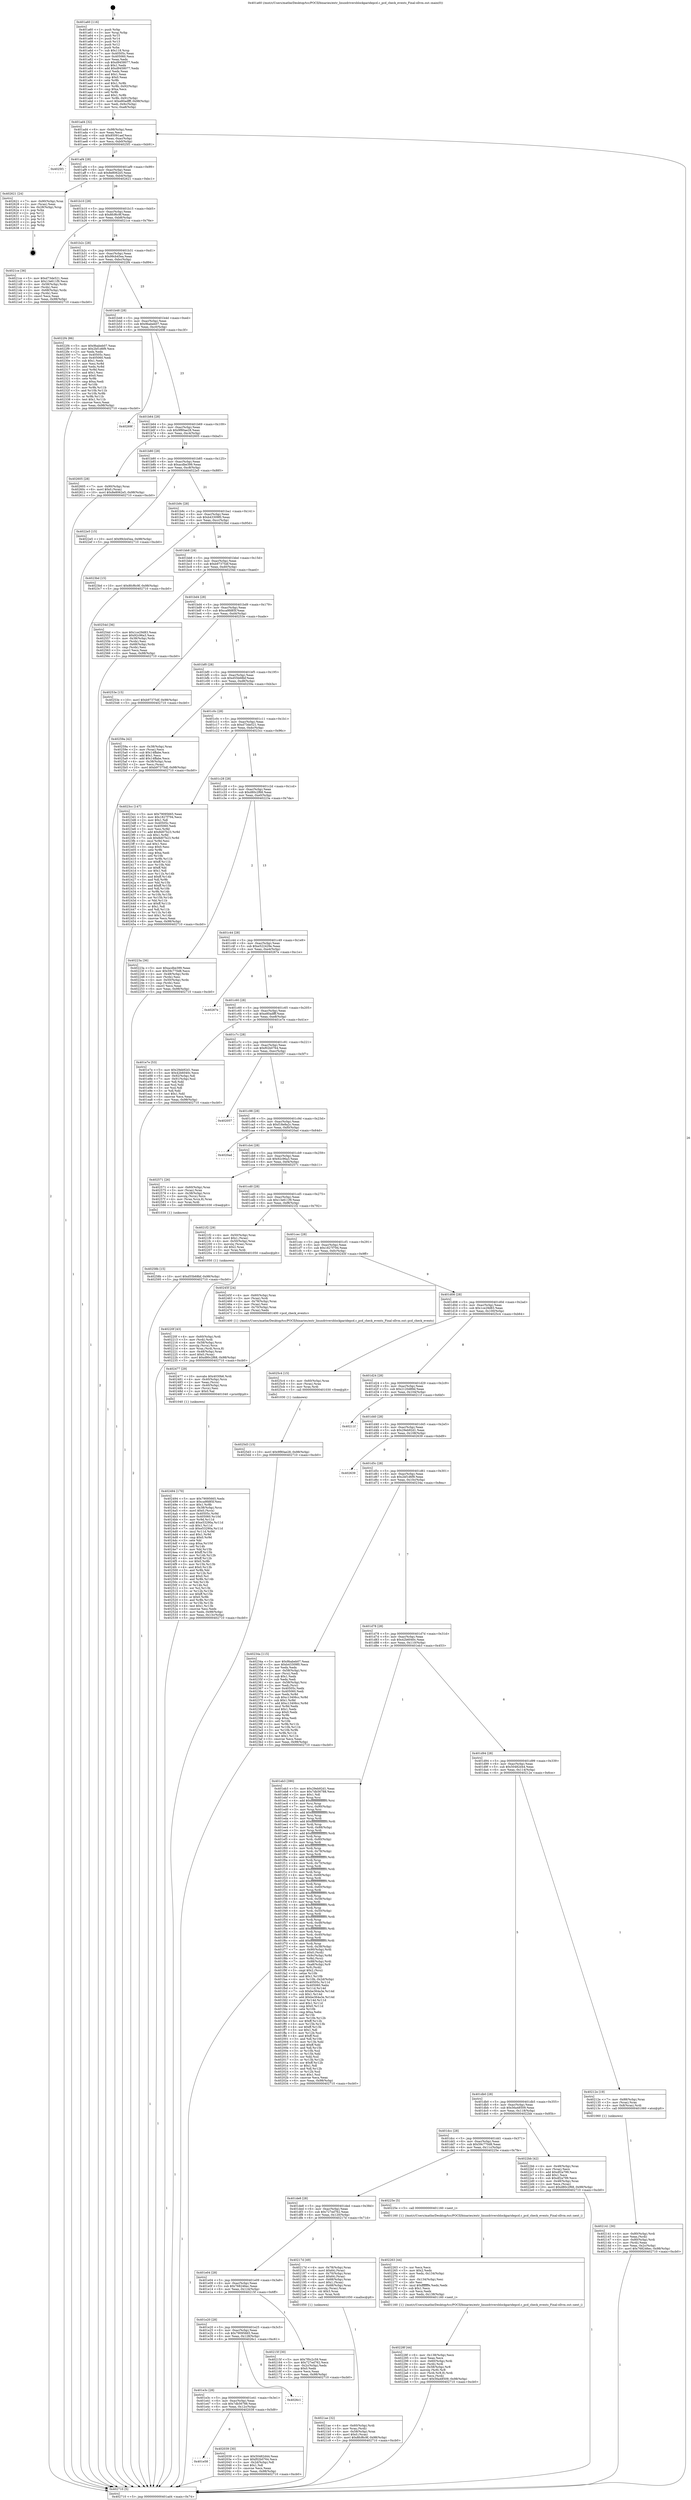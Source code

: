 digraph "0x401a60" {
  label = "0x401a60 (/mnt/c/Users/mathe/Desktop/tcc/POCII/binaries/extr_linuxdriversblockparidepcd.c_pcd_check_events_Final-ollvm.out::main(0))"
  labelloc = "t"
  node[shape=record]

  Entry [label="",width=0.3,height=0.3,shape=circle,fillcolor=black,style=filled]
  "0x401ad4" [label="{
     0x401ad4 [32]\l
     | [instrs]\l
     &nbsp;&nbsp;0x401ad4 \<+6\>: mov -0x98(%rbp),%eax\l
     &nbsp;&nbsp;0x401ada \<+2\>: mov %eax,%ecx\l
     &nbsp;&nbsp;0x401adc \<+6\>: sub $0x85091aef,%ecx\l
     &nbsp;&nbsp;0x401ae2 \<+6\>: mov %eax,-0xac(%rbp)\l
     &nbsp;&nbsp;0x401ae8 \<+6\>: mov %ecx,-0xb0(%rbp)\l
     &nbsp;&nbsp;0x401aee \<+6\>: je 00000000004025f1 \<main+0xb91\>\l
  }"]
  "0x4025f1" [label="{
     0x4025f1\l
  }", style=dashed]
  "0x401af4" [label="{
     0x401af4 [28]\l
     | [instrs]\l
     &nbsp;&nbsp;0x401af4 \<+5\>: jmp 0000000000401af9 \<main+0x99\>\l
     &nbsp;&nbsp;0x401af9 \<+6\>: mov -0xac(%rbp),%eax\l
     &nbsp;&nbsp;0x401aff \<+5\>: sub $0x8e8062e5,%eax\l
     &nbsp;&nbsp;0x401b04 \<+6\>: mov %eax,-0xb4(%rbp)\l
     &nbsp;&nbsp;0x401b0a \<+6\>: je 0000000000402621 \<main+0xbc1\>\l
  }"]
  Exit [label="",width=0.3,height=0.3,shape=circle,fillcolor=black,style=filled,peripheries=2]
  "0x402621" [label="{
     0x402621 [24]\l
     | [instrs]\l
     &nbsp;&nbsp;0x402621 \<+7\>: mov -0x90(%rbp),%rax\l
     &nbsp;&nbsp;0x402628 \<+2\>: mov (%rax),%eax\l
     &nbsp;&nbsp;0x40262a \<+4\>: lea -0x28(%rbp),%rsp\l
     &nbsp;&nbsp;0x40262e \<+1\>: pop %rbx\l
     &nbsp;&nbsp;0x40262f \<+2\>: pop %r12\l
     &nbsp;&nbsp;0x402631 \<+2\>: pop %r13\l
     &nbsp;&nbsp;0x402633 \<+2\>: pop %r14\l
     &nbsp;&nbsp;0x402635 \<+2\>: pop %r15\l
     &nbsp;&nbsp;0x402637 \<+1\>: pop %rbp\l
     &nbsp;&nbsp;0x402638 \<+1\>: ret\l
  }"]
  "0x401b10" [label="{
     0x401b10 [28]\l
     | [instrs]\l
     &nbsp;&nbsp;0x401b10 \<+5\>: jmp 0000000000401b15 \<main+0xb5\>\l
     &nbsp;&nbsp;0x401b15 \<+6\>: mov -0xac(%rbp),%eax\l
     &nbsp;&nbsp;0x401b1b \<+5\>: sub $0x8fcf6c9f,%eax\l
     &nbsp;&nbsp;0x401b20 \<+6\>: mov %eax,-0xb8(%rbp)\l
     &nbsp;&nbsp;0x401b26 \<+6\>: je 00000000004021ce \<main+0x76e\>\l
  }"]
  "0x4025d3" [label="{
     0x4025d3 [15]\l
     | [instrs]\l
     &nbsp;&nbsp;0x4025d3 \<+10\>: movl $0x9f80ae28,-0x98(%rbp)\l
     &nbsp;&nbsp;0x4025dd \<+5\>: jmp 0000000000402710 \<main+0xcb0\>\l
  }"]
  "0x4021ce" [label="{
     0x4021ce [36]\l
     | [instrs]\l
     &nbsp;&nbsp;0x4021ce \<+5\>: mov $0xd73de521,%eax\l
     &nbsp;&nbsp;0x4021d3 \<+5\>: mov $0x13e611f9,%ecx\l
     &nbsp;&nbsp;0x4021d8 \<+4\>: mov -0x58(%rbp),%rdx\l
     &nbsp;&nbsp;0x4021dc \<+2\>: mov (%rdx),%esi\l
     &nbsp;&nbsp;0x4021de \<+4\>: mov -0x68(%rbp),%rdx\l
     &nbsp;&nbsp;0x4021e2 \<+2\>: cmp (%rdx),%esi\l
     &nbsp;&nbsp;0x4021e4 \<+3\>: cmovl %ecx,%eax\l
     &nbsp;&nbsp;0x4021e7 \<+6\>: mov %eax,-0x98(%rbp)\l
     &nbsp;&nbsp;0x4021ed \<+5\>: jmp 0000000000402710 \<main+0xcb0\>\l
  }"]
  "0x401b2c" [label="{
     0x401b2c [28]\l
     | [instrs]\l
     &nbsp;&nbsp;0x401b2c \<+5\>: jmp 0000000000401b31 \<main+0xd1\>\l
     &nbsp;&nbsp;0x401b31 \<+6\>: mov -0xac(%rbp),%eax\l
     &nbsp;&nbsp;0x401b37 \<+5\>: sub $0x99cb45ea,%eax\l
     &nbsp;&nbsp;0x401b3c \<+6\>: mov %eax,-0xbc(%rbp)\l
     &nbsp;&nbsp;0x401b42 \<+6\>: je 00000000004022f4 \<main+0x894\>\l
  }"]
  "0x40258b" [label="{
     0x40258b [15]\l
     | [instrs]\l
     &nbsp;&nbsp;0x40258b \<+10\>: movl $0xd55b68bf,-0x98(%rbp)\l
     &nbsp;&nbsp;0x402595 \<+5\>: jmp 0000000000402710 \<main+0xcb0\>\l
  }"]
  "0x4022f4" [label="{
     0x4022f4 [86]\l
     | [instrs]\l
     &nbsp;&nbsp;0x4022f4 \<+5\>: mov $0x9babeb07,%eax\l
     &nbsp;&nbsp;0x4022f9 \<+5\>: mov $0x2bf1d6f9,%ecx\l
     &nbsp;&nbsp;0x4022fe \<+2\>: xor %edx,%edx\l
     &nbsp;&nbsp;0x402300 \<+7\>: mov 0x40505c,%esi\l
     &nbsp;&nbsp;0x402307 \<+7\>: mov 0x405060,%edi\l
     &nbsp;&nbsp;0x40230e \<+3\>: sub $0x1,%edx\l
     &nbsp;&nbsp;0x402311 \<+3\>: mov %esi,%r8d\l
     &nbsp;&nbsp;0x402314 \<+3\>: add %edx,%r8d\l
     &nbsp;&nbsp;0x402317 \<+4\>: imul %r8d,%esi\l
     &nbsp;&nbsp;0x40231b \<+3\>: and $0x1,%esi\l
     &nbsp;&nbsp;0x40231e \<+3\>: cmp $0x0,%esi\l
     &nbsp;&nbsp;0x402321 \<+4\>: sete %r9b\l
     &nbsp;&nbsp;0x402325 \<+3\>: cmp $0xa,%edi\l
     &nbsp;&nbsp;0x402328 \<+4\>: setl %r10b\l
     &nbsp;&nbsp;0x40232c \<+3\>: mov %r9b,%r11b\l
     &nbsp;&nbsp;0x40232f \<+3\>: and %r10b,%r11b\l
     &nbsp;&nbsp;0x402332 \<+3\>: xor %r10b,%r9b\l
     &nbsp;&nbsp;0x402335 \<+3\>: or %r9b,%r11b\l
     &nbsp;&nbsp;0x402338 \<+4\>: test $0x1,%r11b\l
     &nbsp;&nbsp;0x40233c \<+3\>: cmovne %ecx,%eax\l
     &nbsp;&nbsp;0x40233f \<+6\>: mov %eax,-0x98(%rbp)\l
     &nbsp;&nbsp;0x402345 \<+5\>: jmp 0000000000402710 \<main+0xcb0\>\l
  }"]
  "0x401b48" [label="{
     0x401b48 [28]\l
     | [instrs]\l
     &nbsp;&nbsp;0x401b48 \<+5\>: jmp 0000000000401b4d \<main+0xed\>\l
     &nbsp;&nbsp;0x401b4d \<+6\>: mov -0xac(%rbp),%eax\l
     &nbsp;&nbsp;0x401b53 \<+5\>: sub $0x9babeb07,%eax\l
     &nbsp;&nbsp;0x401b58 \<+6\>: mov %eax,-0xc0(%rbp)\l
     &nbsp;&nbsp;0x401b5e \<+6\>: je 000000000040269f \<main+0xc3f\>\l
  }"]
  "0x402494" [label="{
     0x402494 [170]\l
     | [instrs]\l
     &nbsp;&nbsp;0x402494 \<+5\>: mov $0x79095665,%edx\l
     &nbsp;&nbsp;0x402499 \<+5\>: mov $0xca9fd85f,%esi\l
     &nbsp;&nbsp;0x40249e \<+3\>: mov $0x1,%r8b\l
     &nbsp;&nbsp;0x4024a1 \<+4\>: mov -0x38(%rbp),%rcx\l
     &nbsp;&nbsp;0x4024a5 \<+6\>: movl $0x0,(%rcx)\l
     &nbsp;&nbsp;0x4024ab \<+8\>: mov 0x40505c,%r9d\l
     &nbsp;&nbsp;0x4024b3 \<+8\>: mov 0x405060,%r10d\l
     &nbsp;&nbsp;0x4024bb \<+3\>: mov %r9d,%r11d\l
     &nbsp;&nbsp;0x4024be \<+7\>: add $0xe53290a,%r11d\l
     &nbsp;&nbsp;0x4024c5 \<+4\>: sub $0x1,%r11d\l
     &nbsp;&nbsp;0x4024c9 \<+7\>: sub $0xe53290a,%r11d\l
     &nbsp;&nbsp;0x4024d0 \<+4\>: imul %r11d,%r9d\l
     &nbsp;&nbsp;0x4024d4 \<+4\>: and $0x1,%r9d\l
     &nbsp;&nbsp;0x4024d8 \<+4\>: cmp $0x0,%r9d\l
     &nbsp;&nbsp;0x4024dc \<+3\>: sete %bl\l
     &nbsp;&nbsp;0x4024df \<+4\>: cmp $0xa,%r10d\l
     &nbsp;&nbsp;0x4024e3 \<+4\>: setl %r14b\l
     &nbsp;&nbsp;0x4024e7 \<+3\>: mov %bl,%r15b\l
     &nbsp;&nbsp;0x4024ea \<+4\>: xor $0xff,%r15b\l
     &nbsp;&nbsp;0x4024ee \<+3\>: mov %r14b,%r12b\l
     &nbsp;&nbsp;0x4024f1 \<+4\>: xor $0xff,%r12b\l
     &nbsp;&nbsp;0x4024f5 \<+4\>: xor $0x0,%r8b\l
     &nbsp;&nbsp;0x4024f9 \<+3\>: mov %r15b,%r13b\l
     &nbsp;&nbsp;0x4024fc \<+4\>: and $0x0,%r13b\l
     &nbsp;&nbsp;0x402500 \<+3\>: and %r8b,%bl\l
     &nbsp;&nbsp;0x402503 \<+3\>: mov %r12b,%cl\l
     &nbsp;&nbsp;0x402506 \<+3\>: and $0x0,%cl\l
     &nbsp;&nbsp;0x402509 \<+3\>: and %r8b,%r14b\l
     &nbsp;&nbsp;0x40250c \<+3\>: or %bl,%r13b\l
     &nbsp;&nbsp;0x40250f \<+3\>: or %r14b,%cl\l
     &nbsp;&nbsp;0x402512 \<+3\>: xor %cl,%r13b\l
     &nbsp;&nbsp;0x402515 \<+3\>: or %r12b,%r15b\l
     &nbsp;&nbsp;0x402518 \<+4\>: xor $0xff,%r15b\l
     &nbsp;&nbsp;0x40251c \<+4\>: or $0x0,%r8b\l
     &nbsp;&nbsp;0x402520 \<+3\>: and %r8b,%r15b\l
     &nbsp;&nbsp;0x402523 \<+3\>: or %r15b,%r13b\l
     &nbsp;&nbsp;0x402526 \<+4\>: test $0x1,%r13b\l
     &nbsp;&nbsp;0x40252a \<+3\>: cmovne %esi,%edx\l
     &nbsp;&nbsp;0x40252d \<+6\>: mov %edx,-0x98(%rbp)\l
     &nbsp;&nbsp;0x402533 \<+6\>: mov %eax,-0x13c(%rbp)\l
     &nbsp;&nbsp;0x402539 \<+5\>: jmp 0000000000402710 \<main+0xcb0\>\l
  }"]
  "0x40269f" [label="{
     0x40269f\l
  }", style=dashed]
  "0x401b64" [label="{
     0x401b64 [28]\l
     | [instrs]\l
     &nbsp;&nbsp;0x401b64 \<+5\>: jmp 0000000000401b69 \<main+0x109\>\l
     &nbsp;&nbsp;0x401b69 \<+6\>: mov -0xac(%rbp),%eax\l
     &nbsp;&nbsp;0x401b6f \<+5\>: sub $0x9f80ae28,%eax\l
     &nbsp;&nbsp;0x401b74 \<+6\>: mov %eax,-0xc4(%rbp)\l
     &nbsp;&nbsp;0x401b7a \<+6\>: je 0000000000402605 \<main+0xba5\>\l
  }"]
  "0x402477" [label="{
     0x402477 [29]\l
     | [instrs]\l
     &nbsp;&nbsp;0x402477 \<+10\>: movabs $0x4030b6,%rdi\l
     &nbsp;&nbsp;0x402481 \<+4\>: mov -0x40(%rbp),%rcx\l
     &nbsp;&nbsp;0x402485 \<+2\>: mov %eax,(%rcx)\l
     &nbsp;&nbsp;0x402487 \<+4\>: mov -0x40(%rbp),%rcx\l
     &nbsp;&nbsp;0x40248b \<+2\>: mov (%rcx),%esi\l
     &nbsp;&nbsp;0x40248d \<+2\>: mov $0x0,%al\l
     &nbsp;&nbsp;0x40248f \<+5\>: call 0000000000401040 \<printf@plt\>\l
     | [calls]\l
     &nbsp;&nbsp;0x401040 \{1\} (unknown)\l
  }"]
  "0x402605" [label="{
     0x402605 [28]\l
     | [instrs]\l
     &nbsp;&nbsp;0x402605 \<+7\>: mov -0x90(%rbp),%rax\l
     &nbsp;&nbsp;0x40260c \<+6\>: movl $0x0,(%rax)\l
     &nbsp;&nbsp;0x402612 \<+10\>: movl $0x8e8062e5,-0x98(%rbp)\l
     &nbsp;&nbsp;0x40261c \<+5\>: jmp 0000000000402710 \<main+0xcb0\>\l
  }"]
  "0x401b80" [label="{
     0x401b80 [28]\l
     | [instrs]\l
     &nbsp;&nbsp;0x401b80 \<+5\>: jmp 0000000000401b85 \<main+0x125\>\l
     &nbsp;&nbsp;0x401b85 \<+6\>: mov -0xac(%rbp),%eax\l
     &nbsp;&nbsp;0x401b8b \<+5\>: sub $0xacdbe399,%eax\l
     &nbsp;&nbsp;0x401b90 \<+6\>: mov %eax,-0xc8(%rbp)\l
     &nbsp;&nbsp;0x401b96 \<+6\>: je 00000000004022e5 \<main+0x885\>\l
  }"]
  "0x40228f" [label="{
     0x40228f [44]\l
     | [instrs]\l
     &nbsp;&nbsp;0x40228f \<+6\>: mov -0x138(%rbp),%ecx\l
     &nbsp;&nbsp;0x402295 \<+3\>: imul %eax,%ecx\l
     &nbsp;&nbsp;0x402298 \<+4\>: mov -0x60(%rbp),%rdi\l
     &nbsp;&nbsp;0x40229c \<+3\>: mov (%rdi),%rdi\l
     &nbsp;&nbsp;0x40229f \<+4\>: mov -0x58(%rbp),%r8\l
     &nbsp;&nbsp;0x4022a3 \<+3\>: movslq (%r8),%r8\l
     &nbsp;&nbsp;0x4022a6 \<+4\>: mov (%rdi,%r8,8),%rdi\l
     &nbsp;&nbsp;0x4022aa \<+2\>: mov %ecx,(%rdi)\l
     &nbsp;&nbsp;0x4022ac \<+10\>: movl $0x56a48509,-0x98(%rbp)\l
     &nbsp;&nbsp;0x4022b6 \<+5\>: jmp 0000000000402710 \<main+0xcb0\>\l
  }"]
  "0x4022e5" [label="{
     0x4022e5 [15]\l
     | [instrs]\l
     &nbsp;&nbsp;0x4022e5 \<+10\>: movl $0x99cb45ea,-0x98(%rbp)\l
     &nbsp;&nbsp;0x4022ef \<+5\>: jmp 0000000000402710 \<main+0xcb0\>\l
  }"]
  "0x401b9c" [label="{
     0x401b9c [28]\l
     | [instrs]\l
     &nbsp;&nbsp;0x401b9c \<+5\>: jmp 0000000000401ba1 \<main+0x141\>\l
     &nbsp;&nbsp;0x401ba1 \<+6\>: mov -0xac(%rbp),%eax\l
     &nbsp;&nbsp;0x401ba7 \<+5\>: sub $0xb43309f0,%eax\l
     &nbsp;&nbsp;0x401bac \<+6\>: mov %eax,-0xcc(%rbp)\l
     &nbsp;&nbsp;0x401bb2 \<+6\>: je 00000000004023bd \<main+0x95d\>\l
  }"]
  "0x402263" [label="{
     0x402263 [44]\l
     | [instrs]\l
     &nbsp;&nbsp;0x402263 \<+2\>: xor %ecx,%ecx\l
     &nbsp;&nbsp;0x402265 \<+5\>: mov $0x2,%edx\l
     &nbsp;&nbsp;0x40226a \<+6\>: mov %edx,-0x134(%rbp)\l
     &nbsp;&nbsp;0x402270 \<+1\>: cltd\l
     &nbsp;&nbsp;0x402271 \<+6\>: mov -0x134(%rbp),%esi\l
     &nbsp;&nbsp;0x402277 \<+2\>: idiv %esi\l
     &nbsp;&nbsp;0x402279 \<+6\>: imul $0xfffffffe,%edx,%edx\l
     &nbsp;&nbsp;0x40227f \<+3\>: sub $0x1,%ecx\l
     &nbsp;&nbsp;0x402282 \<+2\>: sub %ecx,%edx\l
     &nbsp;&nbsp;0x402284 \<+6\>: mov %edx,-0x138(%rbp)\l
     &nbsp;&nbsp;0x40228a \<+5\>: call 0000000000401160 \<next_i\>\l
     | [calls]\l
     &nbsp;&nbsp;0x401160 \{1\} (/mnt/c/Users/mathe/Desktop/tcc/POCII/binaries/extr_linuxdriversblockparidepcd.c_pcd_check_events_Final-ollvm.out::next_i)\l
  }"]
  "0x4023bd" [label="{
     0x4023bd [15]\l
     | [instrs]\l
     &nbsp;&nbsp;0x4023bd \<+10\>: movl $0x8fcf6c9f,-0x98(%rbp)\l
     &nbsp;&nbsp;0x4023c7 \<+5\>: jmp 0000000000402710 \<main+0xcb0\>\l
  }"]
  "0x401bb8" [label="{
     0x401bb8 [28]\l
     | [instrs]\l
     &nbsp;&nbsp;0x401bb8 \<+5\>: jmp 0000000000401bbd \<main+0x15d\>\l
     &nbsp;&nbsp;0x401bbd \<+6\>: mov -0xac(%rbp),%eax\l
     &nbsp;&nbsp;0x401bc3 \<+5\>: sub $0xb97375df,%eax\l
     &nbsp;&nbsp;0x401bc8 \<+6\>: mov %eax,-0xd0(%rbp)\l
     &nbsp;&nbsp;0x401bce \<+6\>: je 000000000040254d \<main+0xaed\>\l
  }"]
  "0x40220f" [label="{
     0x40220f [43]\l
     | [instrs]\l
     &nbsp;&nbsp;0x40220f \<+4\>: mov -0x60(%rbp),%rdi\l
     &nbsp;&nbsp;0x402213 \<+3\>: mov (%rdi),%rdi\l
     &nbsp;&nbsp;0x402216 \<+4\>: mov -0x58(%rbp),%rcx\l
     &nbsp;&nbsp;0x40221a \<+3\>: movslq (%rcx),%rcx\l
     &nbsp;&nbsp;0x40221d \<+4\>: mov %rax,(%rdi,%rcx,8)\l
     &nbsp;&nbsp;0x402221 \<+4\>: mov -0x48(%rbp),%rax\l
     &nbsp;&nbsp;0x402225 \<+6\>: movl $0x0,(%rax)\l
     &nbsp;&nbsp;0x40222b \<+10\>: movl $0xd80c2f68,-0x98(%rbp)\l
     &nbsp;&nbsp;0x402235 \<+5\>: jmp 0000000000402710 \<main+0xcb0\>\l
  }"]
  "0x40254d" [label="{
     0x40254d [36]\l
     | [instrs]\l
     &nbsp;&nbsp;0x40254d \<+5\>: mov $0x1ce29d83,%eax\l
     &nbsp;&nbsp;0x402552 \<+5\>: mov $0x92c96a3,%ecx\l
     &nbsp;&nbsp;0x402557 \<+4\>: mov -0x38(%rbp),%rdx\l
     &nbsp;&nbsp;0x40255b \<+2\>: mov (%rdx),%esi\l
     &nbsp;&nbsp;0x40255d \<+4\>: mov -0x68(%rbp),%rdx\l
     &nbsp;&nbsp;0x402561 \<+2\>: cmp (%rdx),%esi\l
     &nbsp;&nbsp;0x402563 \<+3\>: cmovl %ecx,%eax\l
     &nbsp;&nbsp;0x402566 \<+6\>: mov %eax,-0x98(%rbp)\l
     &nbsp;&nbsp;0x40256c \<+5\>: jmp 0000000000402710 \<main+0xcb0\>\l
  }"]
  "0x401bd4" [label="{
     0x401bd4 [28]\l
     | [instrs]\l
     &nbsp;&nbsp;0x401bd4 \<+5\>: jmp 0000000000401bd9 \<main+0x179\>\l
     &nbsp;&nbsp;0x401bd9 \<+6\>: mov -0xac(%rbp),%eax\l
     &nbsp;&nbsp;0x401bdf \<+5\>: sub $0xca9fd85f,%eax\l
     &nbsp;&nbsp;0x401be4 \<+6\>: mov %eax,-0xd4(%rbp)\l
     &nbsp;&nbsp;0x401bea \<+6\>: je 000000000040253e \<main+0xade\>\l
  }"]
  "0x4021ae" [label="{
     0x4021ae [32]\l
     | [instrs]\l
     &nbsp;&nbsp;0x4021ae \<+4\>: mov -0x60(%rbp),%rdi\l
     &nbsp;&nbsp;0x4021b2 \<+3\>: mov %rax,(%rdi)\l
     &nbsp;&nbsp;0x4021b5 \<+4\>: mov -0x58(%rbp),%rax\l
     &nbsp;&nbsp;0x4021b9 \<+6\>: movl $0x0,(%rax)\l
     &nbsp;&nbsp;0x4021bf \<+10\>: movl $0x8fcf6c9f,-0x98(%rbp)\l
     &nbsp;&nbsp;0x4021c9 \<+5\>: jmp 0000000000402710 \<main+0xcb0\>\l
  }"]
  "0x40253e" [label="{
     0x40253e [15]\l
     | [instrs]\l
     &nbsp;&nbsp;0x40253e \<+10\>: movl $0xb97375df,-0x98(%rbp)\l
     &nbsp;&nbsp;0x402548 \<+5\>: jmp 0000000000402710 \<main+0xcb0\>\l
  }"]
  "0x401bf0" [label="{
     0x401bf0 [28]\l
     | [instrs]\l
     &nbsp;&nbsp;0x401bf0 \<+5\>: jmp 0000000000401bf5 \<main+0x195\>\l
     &nbsp;&nbsp;0x401bf5 \<+6\>: mov -0xac(%rbp),%eax\l
     &nbsp;&nbsp;0x401bfb \<+5\>: sub $0xd55b68bf,%eax\l
     &nbsp;&nbsp;0x401c00 \<+6\>: mov %eax,-0xd8(%rbp)\l
     &nbsp;&nbsp;0x401c06 \<+6\>: je 000000000040259a \<main+0xb3a\>\l
  }"]
  "0x402141" [label="{
     0x402141 [30]\l
     | [instrs]\l
     &nbsp;&nbsp;0x402141 \<+4\>: mov -0x80(%rbp),%rdi\l
     &nbsp;&nbsp;0x402145 \<+2\>: mov %eax,(%rdi)\l
     &nbsp;&nbsp;0x402147 \<+4\>: mov -0x80(%rbp),%rdi\l
     &nbsp;&nbsp;0x40214b \<+2\>: mov (%rdi),%eax\l
     &nbsp;&nbsp;0x40214d \<+3\>: mov %eax,-0x2c(%rbp)\l
     &nbsp;&nbsp;0x402150 \<+10\>: movl $0x768246ec,-0x98(%rbp)\l
     &nbsp;&nbsp;0x40215a \<+5\>: jmp 0000000000402710 \<main+0xcb0\>\l
  }"]
  "0x40259a" [label="{
     0x40259a [42]\l
     | [instrs]\l
     &nbsp;&nbsp;0x40259a \<+4\>: mov -0x38(%rbp),%rax\l
     &nbsp;&nbsp;0x40259e \<+2\>: mov (%rax),%ecx\l
     &nbsp;&nbsp;0x4025a0 \<+6\>: sub $0x14ffabe,%ecx\l
     &nbsp;&nbsp;0x4025a6 \<+3\>: add $0x1,%ecx\l
     &nbsp;&nbsp;0x4025a9 \<+6\>: add $0x14ffabe,%ecx\l
     &nbsp;&nbsp;0x4025af \<+4\>: mov -0x38(%rbp),%rax\l
     &nbsp;&nbsp;0x4025b3 \<+2\>: mov %ecx,(%rax)\l
     &nbsp;&nbsp;0x4025b5 \<+10\>: movl $0xb97375df,-0x98(%rbp)\l
     &nbsp;&nbsp;0x4025bf \<+5\>: jmp 0000000000402710 \<main+0xcb0\>\l
  }"]
  "0x401c0c" [label="{
     0x401c0c [28]\l
     | [instrs]\l
     &nbsp;&nbsp;0x401c0c \<+5\>: jmp 0000000000401c11 \<main+0x1b1\>\l
     &nbsp;&nbsp;0x401c11 \<+6\>: mov -0xac(%rbp),%eax\l
     &nbsp;&nbsp;0x401c17 \<+5\>: sub $0xd73de521,%eax\l
     &nbsp;&nbsp;0x401c1c \<+6\>: mov %eax,-0xdc(%rbp)\l
     &nbsp;&nbsp;0x401c22 \<+6\>: je 00000000004023cc \<main+0x96c\>\l
  }"]
  "0x401e58" [label="{
     0x401e58\l
  }", style=dashed]
  "0x4023cc" [label="{
     0x4023cc [147]\l
     | [instrs]\l
     &nbsp;&nbsp;0x4023cc \<+5\>: mov $0x79095665,%eax\l
     &nbsp;&nbsp;0x4023d1 \<+5\>: mov $0x1827f794,%ecx\l
     &nbsp;&nbsp;0x4023d6 \<+2\>: mov $0x1,%dl\l
     &nbsp;&nbsp;0x4023d8 \<+7\>: mov 0x40505c,%esi\l
     &nbsp;&nbsp;0x4023df \<+7\>: mov 0x405060,%edi\l
     &nbsp;&nbsp;0x4023e6 \<+3\>: mov %esi,%r8d\l
     &nbsp;&nbsp;0x4023e9 \<+7\>: add $0x8d07b23,%r8d\l
     &nbsp;&nbsp;0x4023f0 \<+4\>: sub $0x1,%r8d\l
     &nbsp;&nbsp;0x4023f4 \<+7\>: sub $0x8d07b23,%r8d\l
     &nbsp;&nbsp;0x4023fb \<+4\>: imul %r8d,%esi\l
     &nbsp;&nbsp;0x4023ff \<+3\>: and $0x1,%esi\l
     &nbsp;&nbsp;0x402402 \<+3\>: cmp $0x0,%esi\l
     &nbsp;&nbsp;0x402405 \<+4\>: sete %r9b\l
     &nbsp;&nbsp;0x402409 \<+3\>: cmp $0xa,%edi\l
     &nbsp;&nbsp;0x40240c \<+4\>: setl %r10b\l
     &nbsp;&nbsp;0x402410 \<+3\>: mov %r9b,%r11b\l
     &nbsp;&nbsp;0x402413 \<+4\>: xor $0xff,%r11b\l
     &nbsp;&nbsp;0x402417 \<+3\>: mov %r10b,%bl\l
     &nbsp;&nbsp;0x40241a \<+3\>: xor $0xff,%bl\l
     &nbsp;&nbsp;0x40241d \<+3\>: xor $0x1,%dl\l
     &nbsp;&nbsp;0x402420 \<+3\>: mov %r11b,%r14b\l
     &nbsp;&nbsp;0x402423 \<+4\>: and $0xff,%r14b\l
     &nbsp;&nbsp;0x402427 \<+3\>: and %dl,%r9b\l
     &nbsp;&nbsp;0x40242a \<+3\>: mov %bl,%r15b\l
     &nbsp;&nbsp;0x40242d \<+4\>: and $0xff,%r15b\l
     &nbsp;&nbsp;0x402431 \<+3\>: and %dl,%r10b\l
     &nbsp;&nbsp;0x402434 \<+3\>: or %r9b,%r14b\l
     &nbsp;&nbsp;0x402437 \<+3\>: or %r10b,%r15b\l
     &nbsp;&nbsp;0x40243a \<+3\>: xor %r15b,%r14b\l
     &nbsp;&nbsp;0x40243d \<+3\>: or %bl,%r11b\l
     &nbsp;&nbsp;0x402440 \<+4\>: xor $0xff,%r11b\l
     &nbsp;&nbsp;0x402444 \<+3\>: or $0x1,%dl\l
     &nbsp;&nbsp;0x402447 \<+3\>: and %dl,%r11b\l
     &nbsp;&nbsp;0x40244a \<+3\>: or %r11b,%r14b\l
     &nbsp;&nbsp;0x40244d \<+4\>: test $0x1,%r14b\l
     &nbsp;&nbsp;0x402451 \<+3\>: cmovne %ecx,%eax\l
     &nbsp;&nbsp;0x402454 \<+6\>: mov %eax,-0x98(%rbp)\l
     &nbsp;&nbsp;0x40245a \<+5\>: jmp 0000000000402710 \<main+0xcb0\>\l
  }"]
  "0x401c28" [label="{
     0x401c28 [28]\l
     | [instrs]\l
     &nbsp;&nbsp;0x401c28 \<+5\>: jmp 0000000000401c2d \<main+0x1cd\>\l
     &nbsp;&nbsp;0x401c2d \<+6\>: mov -0xac(%rbp),%eax\l
     &nbsp;&nbsp;0x401c33 \<+5\>: sub $0xd80c2f68,%eax\l
     &nbsp;&nbsp;0x401c38 \<+6\>: mov %eax,-0xe0(%rbp)\l
     &nbsp;&nbsp;0x401c3e \<+6\>: je 000000000040223a \<main+0x7da\>\l
  }"]
  "0x402039" [label="{
     0x402039 [30]\l
     | [instrs]\l
     &nbsp;&nbsp;0x402039 \<+5\>: mov $0x50482d44,%eax\l
     &nbsp;&nbsp;0x40203e \<+5\>: mov $0xf02b0764,%ecx\l
     &nbsp;&nbsp;0x402043 \<+3\>: mov -0x2d(%rbp),%dl\l
     &nbsp;&nbsp;0x402046 \<+3\>: test $0x1,%dl\l
     &nbsp;&nbsp;0x402049 \<+3\>: cmovne %ecx,%eax\l
     &nbsp;&nbsp;0x40204c \<+6\>: mov %eax,-0x98(%rbp)\l
     &nbsp;&nbsp;0x402052 \<+5\>: jmp 0000000000402710 \<main+0xcb0\>\l
  }"]
  "0x40223a" [label="{
     0x40223a [36]\l
     | [instrs]\l
     &nbsp;&nbsp;0x40223a \<+5\>: mov $0xacdbe399,%eax\l
     &nbsp;&nbsp;0x40223f \<+5\>: mov $0x59c770d8,%ecx\l
     &nbsp;&nbsp;0x402244 \<+4\>: mov -0x48(%rbp),%rdx\l
     &nbsp;&nbsp;0x402248 \<+2\>: mov (%rdx),%esi\l
     &nbsp;&nbsp;0x40224a \<+4\>: mov -0x50(%rbp),%rdx\l
     &nbsp;&nbsp;0x40224e \<+2\>: cmp (%rdx),%esi\l
     &nbsp;&nbsp;0x402250 \<+3\>: cmovl %ecx,%eax\l
     &nbsp;&nbsp;0x402253 \<+6\>: mov %eax,-0x98(%rbp)\l
     &nbsp;&nbsp;0x402259 \<+5\>: jmp 0000000000402710 \<main+0xcb0\>\l
  }"]
  "0x401c44" [label="{
     0x401c44 [28]\l
     | [instrs]\l
     &nbsp;&nbsp;0x401c44 \<+5\>: jmp 0000000000401c49 \<main+0x1e9\>\l
     &nbsp;&nbsp;0x401c49 \<+6\>: mov -0xac(%rbp),%eax\l
     &nbsp;&nbsp;0x401c4f \<+5\>: sub $0xe522429e,%eax\l
     &nbsp;&nbsp;0x401c54 \<+6\>: mov %eax,-0xe4(%rbp)\l
     &nbsp;&nbsp;0x401c5a \<+6\>: je 000000000040267e \<main+0xc1e\>\l
  }"]
  "0x401e3c" [label="{
     0x401e3c [28]\l
     | [instrs]\l
     &nbsp;&nbsp;0x401e3c \<+5\>: jmp 0000000000401e41 \<main+0x3e1\>\l
     &nbsp;&nbsp;0x401e41 \<+6\>: mov -0xac(%rbp),%eax\l
     &nbsp;&nbsp;0x401e47 \<+5\>: sub $0x7db56788,%eax\l
     &nbsp;&nbsp;0x401e4c \<+6\>: mov %eax,-0x12c(%rbp)\l
     &nbsp;&nbsp;0x401e52 \<+6\>: je 0000000000402039 \<main+0x5d9\>\l
  }"]
  "0x40267e" [label="{
     0x40267e\l
  }", style=dashed]
  "0x401c60" [label="{
     0x401c60 [28]\l
     | [instrs]\l
     &nbsp;&nbsp;0x401c60 \<+5\>: jmp 0000000000401c65 \<main+0x205\>\l
     &nbsp;&nbsp;0x401c65 \<+6\>: mov -0xac(%rbp),%eax\l
     &nbsp;&nbsp;0x401c6b \<+5\>: sub $0xe80adfff,%eax\l
     &nbsp;&nbsp;0x401c70 \<+6\>: mov %eax,-0xe8(%rbp)\l
     &nbsp;&nbsp;0x401c76 \<+6\>: je 0000000000401e7e \<main+0x41e\>\l
  }"]
  "0x4026c1" [label="{
     0x4026c1\l
  }", style=dashed]
  "0x401e7e" [label="{
     0x401e7e [53]\l
     | [instrs]\l
     &nbsp;&nbsp;0x401e7e \<+5\>: mov $0x29eb92d1,%eax\l
     &nbsp;&nbsp;0x401e83 \<+5\>: mov $0x42b6040c,%ecx\l
     &nbsp;&nbsp;0x401e88 \<+6\>: mov -0x92(%rbp),%dl\l
     &nbsp;&nbsp;0x401e8e \<+7\>: mov -0x91(%rbp),%sil\l
     &nbsp;&nbsp;0x401e95 \<+3\>: mov %dl,%dil\l
     &nbsp;&nbsp;0x401e98 \<+3\>: and %sil,%dil\l
     &nbsp;&nbsp;0x401e9b \<+3\>: xor %sil,%dl\l
     &nbsp;&nbsp;0x401e9e \<+3\>: or %dl,%dil\l
     &nbsp;&nbsp;0x401ea1 \<+4\>: test $0x1,%dil\l
     &nbsp;&nbsp;0x401ea5 \<+3\>: cmovne %ecx,%eax\l
     &nbsp;&nbsp;0x401ea8 \<+6\>: mov %eax,-0x98(%rbp)\l
     &nbsp;&nbsp;0x401eae \<+5\>: jmp 0000000000402710 \<main+0xcb0\>\l
  }"]
  "0x401c7c" [label="{
     0x401c7c [28]\l
     | [instrs]\l
     &nbsp;&nbsp;0x401c7c \<+5\>: jmp 0000000000401c81 \<main+0x221\>\l
     &nbsp;&nbsp;0x401c81 \<+6\>: mov -0xac(%rbp),%eax\l
     &nbsp;&nbsp;0x401c87 \<+5\>: sub $0xf02b0764,%eax\l
     &nbsp;&nbsp;0x401c8c \<+6\>: mov %eax,-0xec(%rbp)\l
     &nbsp;&nbsp;0x401c92 \<+6\>: je 0000000000402057 \<main+0x5f7\>\l
  }"]
  "0x402710" [label="{
     0x402710 [5]\l
     | [instrs]\l
     &nbsp;&nbsp;0x402710 \<+5\>: jmp 0000000000401ad4 \<main+0x74\>\l
  }"]
  "0x401a60" [label="{
     0x401a60 [116]\l
     | [instrs]\l
     &nbsp;&nbsp;0x401a60 \<+1\>: push %rbp\l
     &nbsp;&nbsp;0x401a61 \<+3\>: mov %rsp,%rbp\l
     &nbsp;&nbsp;0x401a64 \<+2\>: push %r15\l
     &nbsp;&nbsp;0x401a66 \<+2\>: push %r14\l
     &nbsp;&nbsp;0x401a68 \<+2\>: push %r13\l
     &nbsp;&nbsp;0x401a6a \<+2\>: push %r12\l
     &nbsp;&nbsp;0x401a6c \<+1\>: push %rbx\l
     &nbsp;&nbsp;0x401a6d \<+7\>: sub $0x118,%rsp\l
     &nbsp;&nbsp;0x401a74 \<+7\>: mov 0x40505c,%eax\l
     &nbsp;&nbsp;0x401a7b \<+7\>: mov 0x405060,%ecx\l
     &nbsp;&nbsp;0x401a82 \<+2\>: mov %eax,%edx\l
     &nbsp;&nbsp;0x401a84 \<+6\>: sub $0xd9458077,%edx\l
     &nbsp;&nbsp;0x401a8a \<+3\>: sub $0x1,%edx\l
     &nbsp;&nbsp;0x401a8d \<+6\>: add $0xd9458077,%edx\l
     &nbsp;&nbsp;0x401a93 \<+3\>: imul %edx,%eax\l
     &nbsp;&nbsp;0x401a96 \<+3\>: and $0x1,%eax\l
     &nbsp;&nbsp;0x401a99 \<+3\>: cmp $0x0,%eax\l
     &nbsp;&nbsp;0x401a9c \<+4\>: sete %r8b\l
     &nbsp;&nbsp;0x401aa0 \<+4\>: and $0x1,%r8b\l
     &nbsp;&nbsp;0x401aa4 \<+7\>: mov %r8b,-0x92(%rbp)\l
     &nbsp;&nbsp;0x401aab \<+3\>: cmp $0xa,%ecx\l
     &nbsp;&nbsp;0x401aae \<+4\>: setl %r8b\l
     &nbsp;&nbsp;0x401ab2 \<+4\>: and $0x1,%r8b\l
     &nbsp;&nbsp;0x401ab6 \<+7\>: mov %r8b,-0x91(%rbp)\l
     &nbsp;&nbsp;0x401abd \<+10\>: movl $0xe80adfff,-0x98(%rbp)\l
     &nbsp;&nbsp;0x401ac7 \<+6\>: mov %edi,-0x9c(%rbp)\l
     &nbsp;&nbsp;0x401acd \<+7\>: mov %rsi,-0xa8(%rbp)\l
  }"]
  "0x401e20" [label="{
     0x401e20 [28]\l
     | [instrs]\l
     &nbsp;&nbsp;0x401e20 \<+5\>: jmp 0000000000401e25 \<main+0x3c5\>\l
     &nbsp;&nbsp;0x401e25 \<+6\>: mov -0xac(%rbp),%eax\l
     &nbsp;&nbsp;0x401e2b \<+5\>: sub $0x79095665,%eax\l
     &nbsp;&nbsp;0x401e30 \<+6\>: mov %eax,-0x128(%rbp)\l
     &nbsp;&nbsp;0x401e36 \<+6\>: je 00000000004026c1 \<main+0xc61\>\l
  }"]
  "0x402057" [label="{
     0x402057\l
  }", style=dashed]
  "0x401c98" [label="{
     0x401c98 [28]\l
     | [instrs]\l
     &nbsp;&nbsp;0x401c98 \<+5\>: jmp 0000000000401c9d \<main+0x23d\>\l
     &nbsp;&nbsp;0x401c9d \<+6\>: mov -0xac(%rbp),%eax\l
     &nbsp;&nbsp;0x401ca3 \<+5\>: sub $0xf18e8a2c,%eax\l
     &nbsp;&nbsp;0x401ca8 \<+6\>: mov %eax,-0xf0(%rbp)\l
     &nbsp;&nbsp;0x401cae \<+6\>: je 00000000004020ad \<main+0x64d\>\l
  }"]
  "0x40215f" [label="{
     0x40215f [30]\l
     | [instrs]\l
     &nbsp;&nbsp;0x40215f \<+5\>: mov $0x7f0c2c59,%eax\l
     &nbsp;&nbsp;0x402164 \<+5\>: mov $0x727ed762,%ecx\l
     &nbsp;&nbsp;0x402169 \<+3\>: mov -0x2c(%rbp),%edx\l
     &nbsp;&nbsp;0x40216c \<+3\>: cmp $0x0,%edx\l
     &nbsp;&nbsp;0x40216f \<+3\>: cmove %ecx,%eax\l
     &nbsp;&nbsp;0x402172 \<+6\>: mov %eax,-0x98(%rbp)\l
     &nbsp;&nbsp;0x402178 \<+5\>: jmp 0000000000402710 \<main+0xcb0\>\l
  }"]
  "0x4020ad" [label="{
     0x4020ad\l
  }", style=dashed]
  "0x401cb4" [label="{
     0x401cb4 [28]\l
     | [instrs]\l
     &nbsp;&nbsp;0x401cb4 \<+5\>: jmp 0000000000401cb9 \<main+0x259\>\l
     &nbsp;&nbsp;0x401cb9 \<+6\>: mov -0xac(%rbp),%eax\l
     &nbsp;&nbsp;0x401cbf \<+5\>: sub $0x92c96a3,%eax\l
     &nbsp;&nbsp;0x401cc4 \<+6\>: mov %eax,-0xf4(%rbp)\l
     &nbsp;&nbsp;0x401cca \<+6\>: je 0000000000402571 \<main+0xb11\>\l
  }"]
  "0x401e04" [label="{
     0x401e04 [28]\l
     | [instrs]\l
     &nbsp;&nbsp;0x401e04 \<+5\>: jmp 0000000000401e09 \<main+0x3a9\>\l
     &nbsp;&nbsp;0x401e09 \<+6\>: mov -0xac(%rbp),%eax\l
     &nbsp;&nbsp;0x401e0f \<+5\>: sub $0x768246ec,%eax\l
     &nbsp;&nbsp;0x401e14 \<+6\>: mov %eax,-0x124(%rbp)\l
     &nbsp;&nbsp;0x401e1a \<+6\>: je 000000000040215f \<main+0x6ff\>\l
  }"]
  "0x402571" [label="{
     0x402571 [26]\l
     | [instrs]\l
     &nbsp;&nbsp;0x402571 \<+4\>: mov -0x60(%rbp),%rax\l
     &nbsp;&nbsp;0x402575 \<+3\>: mov (%rax),%rax\l
     &nbsp;&nbsp;0x402578 \<+4\>: mov -0x38(%rbp),%rcx\l
     &nbsp;&nbsp;0x40257c \<+3\>: movslq (%rcx),%rcx\l
     &nbsp;&nbsp;0x40257f \<+4\>: mov (%rax,%rcx,8),%rax\l
     &nbsp;&nbsp;0x402583 \<+3\>: mov %rax,%rdi\l
     &nbsp;&nbsp;0x402586 \<+5\>: call 0000000000401030 \<free@plt\>\l
     | [calls]\l
     &nbsp;&nbsp;0x401030 \{1\} (unknown)\l
  }"]
  "0x401cd0" [label="{
     0x401cd0 [28]\l
     | [instrs]\l
     &nbsp;&nbsp;0x401cd0 \<+5\>: jmp 0000000000401cd5 \<main+0x275\>\l
     &nbsp;&nbsp;0x401cd5 \<+6\>: mov -0xac(%rbp),%eax\l
     &nbsp;&nbsp;0x401cdb \<+5\>: sub $0x13e611f9,%eax\l
     &nbsp;&nbsp;0x401ce0 \<+6\>: mov %eax,-0xf8(%rbp)\l
     &nbsp;&nbsp;0x401ce6 \<+6\>: je 00000000004021f2 \<main+0x792\>\l
  }"]
  "0x40217d" [label="{
     0x40217d [49]\l
     | [instrs]\l
     &nbsp;&nbsp;0x40217d \<+4\>: mov -0x78(%rbp),%rax\l
     &nbsp;&nbsp;0x402181 \<+6\>: movl $0x64,(%rax)\l
     &nbsp;&nbsp;0x402187 \<+4\>: mov -0x70(%rbp),%rax\l
     &nbsp;&nbsp;0x40218b \<+6\>: movl $0x64,(%rax)\l
     &nbsp;&nbsp;0x402191 \<+4\>: mov -0x68(%rbp),%rax\l
     &nbsp;&nbsp;0x402195 \<+6\>: movl $0x1,(%rax)\l
     &nbsp;&nbsp;0x40219b \<+4\>: mov -0x68(%rbp),%rax\l
     &nbsp;&nbsp;0x40219f \<+3\>: movslq (%rax),%rax\l
     &nbsp;&nbsp;0x4021a2 \<+4\>: shl $0x3,%rax\l
     &nbsp;&nbsp;0x4021a6 \<+3\>: mov %rax,%rdi\l
     &nbsp;&nbsp;0x4021a9 \<+5\>: call 0000000000401050 \<malloc@plt\>\l
     | [calls]\l
     &nbsp;&nbsp;0x401050 \{1\} (unknown)\l
  }"]
  "0x4021f2" [label="{
     0x4021f2 [29]\l
     | [instrs]\l
     &nbsp;&nbsp;0x4021f2 \<+4\>: mov -0x50(%rbp),%rax\l
     &nbsp;&nbsp;0x4021f6 \<+6\>: movl $0x1,(%rax)\l
     &nbsp;&nbsp;0x4021fc \<+4\>: mov -0x50(%rbp),%rax\l
     &nbsp;&nbsp;0x402200 \<+3\>: movslq (%rax),%rax\l
     &nbsp;&nbsp;0x402203 \<+4\>: shl $0x2,%rax\l
     &nbsp;&nbsp;0x402207 \<+3\>: mov %rax,%rdi\l
     &nbsp;&nbsp;0x40220a \<+5\>: call 0000000000401050 \<malloc@plt\>\l
     | [calls]\l
     &nbsp;&nbsp;0x401050 \{1\} (unknown)\l
  }"]
  "0x401cec" [label="{
     0x401cec [28]\l
     | [instrs]\l
     &nbsp;&nbsp;0x401cec \<+5\>: jmp 0000000000401cf1 \<main+0x291\>\l
     &nbsp;&nbsp;0x401cf1 \<+6\>: mov -0xac(%rbp),%eax\l
     &nbsp;&nbsp;0x401cf7 \<+5\>: sub $0x1827f794,%eax\l
     &nbsp;&nbsp;0x401cfc \<+6\>: mov %eax,-0xfc(%rbp)\l
     &nbsp;&nbsp;0x401d02 \<+6\>: je 000000000040245f \<main+0x9ff\>\l
  }"]
  "0x401de8" [label="{
     0x401de8 [28]\l
     | [instrs]\l
     &nbsp;&nbsp;0x401de8 \<+5\>: jmp 0000000000401ded \<main+0x38d\>\l
     &nbsp;&nbsp;0x401ded \<+6\>: mov -0xac(%rbp),%eax\l
     &nbsp;&nbsp;0x401df3 \<+5\>: sub $0x727ed762,%eax\l
     &nbsp;&nbsp;0x401df8 \<+6\>: mov %eax,-0x120(%rbp)\l
     &nbsp;&nbsp;0x401dfe \<+6\>: je 000000000040217d \<main+0x71d\>\l
  }"]
  "0x40245f" [label="{
     0x40245f [24]\l
     | [instrs]\l
     &nbsp;&nbsp;0x40245f \<+4\>: mov -0x60(%rbp),%rax\l
     &nbsp;&nbsp;0x402463 \<+3\>: mov (%rax),%rdi\l
     &nbsp;&nbsp;0x402466 \<+4\>: mov -0x78(%rbp),%rax\l
     &nbsp;&nbsp;0x40246a \<+2\>: mov (%rax),%esi\l
     &nbsp;&nbsp;0x40246c \<+4\>: mov -0x70(%rbp),%rax\l
     &nbsp;&nbsp;0x402470 \<+2\>: mov (%rax),%edx\l
     &nbsp;&nbsp;0x402472 \<+5\>: call 0000000000401400 \<pcd_check_events\>\l
     | [calls]\l
     &nbsp;&nbsp;0x401400 \{1\} (/mnt/c/Users/mathe/Desktop/tcc/POCII/binaries/extr_linuxdriversblockparidepcd.c_pcd_check_events_Final-ollvm.out::pcd_check_events)\l
  }"]
  "0x401d08" [label="{
     0x401d08 [28]\l
     | [instrs]\l
     &nbsp;&nbsp;0x401d08 \<+5\>: jmp 0000000000401d0d \<main+0x2ad\>\l
     &nbsp;&nbsp;0x401d0d \<+6\>: mov -0xac(%rbp),%eax\l
     &nbsp;&nbsp;0x401d13 \<+5\>: sub $0x1ce29d83,%eax\l
     &nbsp;&nbsp;0x401d18 \<+6\>: mov %eax,-0x100(%rbp)\l
     &nbsp;&nbsp;0x401d1e \<+6\>: je 00000000004025c4 \<main+0xb64\>\l
  }"]
  "0x40225e" [label="{
     0x40225e [5]\l
     | [instrs]\l
     &nbsp;&nbsp;0x40225e \<+5\>: call 0000000000401160 \<next_i\>\l
     | [calls]\l
     &nbsp;&nbsp;0x401160 \{1\} (/mnt/c/Users/mathe/Desktop/tcc/POCII/binaries/extr_linuxdriversblockparidepcd.c_pcd_check_events_Final-ollvm.out::next_i)\l
  }"]
  "0x4025c4" [label="{
     0x4025c4 [15]\l
     | [instrs]\l
     &nbsp;&nbsp;0x4025c4 \<+4\>: mov -0x60(%rbp),%rax\l
     &nbsp;&nbsp;0x4025c8 \<+3\>: mov (%rax),%rax\l
     &nbsp;&nbsp;0x4025cb \<+3\>: mov %rax,%rdi\l
     &nbsp;&nbsp;0x4025ce \<+5\>: call 0000000000401030 \<free@plt\>\l
     | [calls]\l
     &nbsp;&nbsp;0x401030 \{1\} (unknown)\l
  }"]
  "0x401d24" [label="{
     0x401d24 [28]\l
     | [instrs]\l
     &nbsp;&nbsp;0x401d24 \<+5\>: jmp 0000000000401d29 \<main+0x2c9\>\l
     &nbsp;&nbsp;0x401d29 \<+6\>: mov -0xac(%rbp),%eax\l
     &nbsp;&nbsp;0x401d2f \<+5\>: sub $0x2120d89d,%eax\l
     &nbsp;&nbsp;0x401d34 \<+6\>: mov %eax,-0x104(%rbp)\l
     &nbsp;&nbsp;0x401d3a \<+6\>: je 000000000040211f \<main+0x6bf\>\l
  }"]
  "0x401dcc" [label="{
     0x401dcc [28]\l
     | [instrs]\l
     &nbsp;&nbsp;0x401dcc \<+5\>: jmp 0000000000401dd1 \<main+0x371\>\l
     &nbsp;&nbsp;0x401dd1 \<+6\>: mov -0xac(%rbp),%eax\l
     &nbsp;&nbsp;0x401dd7 \<+5\>: sub $0x59c770d8,%eax\l
     &nbsp;&nbsp;0x401ddc \<+6\>: mov %eax,-0x11c(%rbp)\l
     &nbsp;&nbsp;0x401de2 \<+6\>: je 000000000040225e \<main+0x7fe\>\l
  }"]
  "0x40211f" [label="{
     0x40211f\l
  }", style=dashed]
  "0x401d40" [label="{
     0x401d40 [28]\l
     | [instrs]\l
     &nbsp;&nbsp;0x401d40 \<+5\>: jmp 0000000000401d45 \<main+0x2e5\>\l
     &nbsp;&nbsp;0x401d45 \<+6\>: mov -0xac(%rbp),%eax\l
     &nbsp;&nbsp;0x401d4b \<+5\>: sub $0x29eb92d1,%eax\l
     &nbsp;&nbsp;0x401d50 \<+6\>: mov %eax,-0x108(%rbp)\l
     &nbsp;&nbsp;0x401d56 \<+6\>: je 0000000000402639 \<main+0xbd9\>\l
  }"]
  "0x4022bb" [label="{
     0x4022bb [42]\l
     | [instrs]\l
     &nbsp;&nbsp;0x4022bb \<+4\>: mov -0x48(%rbp),%rax\l
     &nbsp;&nbsp;0x4022bf \<+2\>: mov (%rax),%ecx\l
     &nbsp;&nbsp;0x4022c1 \<+6\>: add $0xdf2a799,%ecx\l
     &nbsp;&nbsp;0x4022c7 \<+3\>: add $0x1,%ecx\l
     &nbsp;&nbsp;0x4022ca \<+6\>: sub $0xdf2a799,%ecx\l
     &nbsp;&nbsp;0x4022d0 \<+4\>: mov -0x48(%rbp),%rax\l
     &nbsp;&nbsp;0x4022d4 \<+2\>: mov %ecx,(%rax)\l
     &nbsp;&nbsp;0x4022d6 \<+10\>: movl $0xd80c2f68,-0x98(%rbp)\l
     &nbsp;&nbsp;0x4022e0 \<+5\>: jmp 0000000000402710 \<main+0xcb0\>\l
  }"]
  "0x402639" [label="{
     0x402639\l
  }", style=dashed]
  "0x401d5c" [label="{
     0x401d5c [28]\l
     | [instrs]\l
     &nbsp;&nbsp;0x401d5c \<+5\>: jmp 0000000000401d61 \<main+0x301\>\l
     &nbsp;&nbsp;0x401d61 \<+6\>: mov -0xac(%rbp),%eax\l
     &nbsp;&nbsp;0x401d67 \<+5\>: sub $0x2bf1d6f9,%eax\l
     &nbsp;&nbsp;0x401d6c \<+6\>: mov %eax,-0x10c(%rbp)\l
     &nbsp;&nbsp;0x401d72 \<+6\>: je 000000000040234a \<main+0x8ea\>\l
  }"]
  "0x401db0" [label="{
     0x401db0 [28]\l
     | [instrs]\l
     &nbsp;&nbsp;0x401db0 \<+5\>: jmp 0000000000401db5 \<main+0x355\>\l
     &nbsp;&nbsp;0x401db5 \<+6\>: mov -0xac(%rbp),%eax\l
     &nbsp;&nbsp;0x401dbb \<+5\>: sub $0x56a48509,%eax\l
     &nbsp;&nbsp;0x401dc0 \<+6\>: mov %eax,-0x118(%rbp)\l
     &nbsp;&nbsp;0x401dc6 \<+6\>: je 00000000004022bb \<main+0x85b\>\l
  }"]
  "0x40234a" [label="{
     0x40234a [115]\l
     | [instrs]\l
     &nbsp;&nbsp;0x40234a \<+5\>: mov $0x9babeb07,%eax\l
     &nbsp;&nbsp;0x40234f \<+5\>: mov $0xb43309f0,%ecx\l
     &nbsp;&nbsp;0x402354 \<+2\>: xor %edx,%edx\l
     &nbsp;&nbsp;0x402356 \<+4\>: mov -0x58(%rbp),%rsi\l
     &nbsp;&nbsp;0x40235a \<+2\>: mov (%rsi),%edi\l
     &nbsp;&nbsp;0x40235c \<+3\>: sub $0x1,%edx\l
     &nbsp;&nbsp;0x40235f \<+2\>: sub %edx,%edi\l
     &nbsp;&nbsp;0x402361 \<+4\>: mov -0x58(%rbp),%rsi\l
     &nbsp;&nbsp;0x402365 \<+2\>: mov %edi,(%rsi)\l
     &nbsp;&nbsp;0x402367 \<+7\>: mov 0x40505c,%edx\l
     &nbsp;&nbsp;0x40236e \<+7\>: mov 0x405060,%edi\l
     &nbsp;&nbsp;0x402375 \<+3\>: mov %edx,%r8d\l
     &nbsp;&nbsp;0x402378 \<+7\>: sub $0xc13406cc,%r8d\l
     &nbsp;&nbsp;0x40237f \<+4\>: sub $0x1,%r8d\l
     &nbsp;&nbsp;0x402383 \<+7\>: add $0xc13406cc,%r8d\l
     &nbsp;&nbsp;0x40238a \<+4\>: imul %r8d,%edx\l
     &nbsp;&nbsp;0x40238e \<+3\>: and $0x1,%edx\l
     &nbsp;&nbsp;0x402391 \<+3\>: cmp $0x0,%edx\l
     &nbsp;&nbsp;0x402394 \<+4\>: sete %r9b\l
     &nbsp;&nbsp;0x402398 \<+3\>: cmp $0xa,%edi\l
     &nbsp;&nbsp;0x40239b \<+4\>: setl %r10b\l
     &nbsp;&nbsp;0x40239f \<+3\>: mov %r9b,%r11b\l
     &nbsp;&nbsp;0x4023a2 \<+3\>: and %r10b,%r11b\l
     &nbsp;&nbsp;0x4023a5 \<+3\>: xor %r10b,%r9b\l
     &nbsp;&nbsp;0x4023a8 \<+3\>: or %r9b,%r11b\l
     &nbsp;&nbsp;0x4023ab \<+4\>: test $0x1,%r11b\l
     &nbsp;&nbsp;0x4023af \<+3\>: cmovne %ecx,%eax\l
     &nbsp;&nbsp;0x4023b2 \<+6\>: mov %eax,-0x98(%rbp)\l
     &nbsp;&nbsp;0x4023b8 \<+5\>: jmp 0000000000402710 \<main+0xcb0\>\l
  }"]
  "0x401d78" [label="{
     0x401d78 [28]\l
     | [instrs]\l
     &nbsp;&nbsp;0x401d78 \<+5\>: jmp 0000000000401d7d \<main+0x31d\>\l
     &nbsp;&nbsp;0x401d7d \<+6\>: mov -0xac(%rbp),%eax\l
     &nbsp;&nbsp;0x401d83 \<+5\>: sub $0x42b6040c,%eax\l
     &nbsp;&nbsp;0x401d88 \<+6\>: mov %eax,-0x110(%rbp)\l
     &nbsp;&nbsp;0x401d8e \<+6\>: je 0000000000401eb3 \<main+0x453\>\l
  }"]
  "0x40212e" [label="{
     0x40212e [19]\l
     | [instrs]\l
     &nbsp;&nbsp;0x40212e \<+7\>: mov -0x88(%rbp),%rax\l
     &nbsp;&nbsp;0x402135 \<+3\>: mov (%rax),%rax\l
     &nbsp;&nbsp;0x402138 \<+4\>: mov 0x8(%rax),%rdi\l
     &nbsp;&nbsp;0x40213c \<+5\>: call 0000000000401060 \<atoi@plt\>\l
     | [calls]\l
     &nbsp;&nbsp;0x401060 \{1\} (unknown)\l
  }"]
  "0x401eb3" [label="{
     0x401eb3 [390]\l
     | [instrs]\l
     &nbsp;&nbsp;0x401eb3 \<+5\>: mov $0x29eb92d1,%eax\l
     &nbsp;&nbsp;0x401eb8 \<+5\>: mov $0x7db56788,%ecx\l
     &nbsp;&nbsp;0x401ebd \<+2\>: mov $0x1,%dl\l
     &nbsp;&nbsp;0x401ebf \<+3\>: mov %rsp,%rsi\l
     &nbsp;&nbsp;0x401ec2 \<+4\>: add $0xfffffffffffffff0,%rsi\l
     &nbsp;&nbsp;0x401ec6 \<+3\>: mov %rsi,%rsp\l
     &nbsp;&nbsp;0x401ec9 \<+7\>: mov %rsi,-0x90(%rbp)\l
     &nbsp;&nbsp;0x401ed0 \<+3\>: mov %rsp,%rsi\l
     &nbsp;&nbsp;0x401ed3 \<+4\>: add $0xfffffffffffffff0,%rsi\l
     &nbsp;&nbsp;0x401ed7 \<+3\>: mov %rsi,%rsp\l
     &nbsp;&nbsp;0x401eda \<+3\>: mov %rsp,%rdi\l
     &nbsp;&nbsp;0x401edd \<+4\>: add $0xfffffffffffffff0,%rdi\l
     &nbsp;&nbsp;0x401ee1 \<+3\>: mov %rdi,%rsp\l
     &nbsp;&nbsp;0x401ee4 \<+7\>: mov %rdi,-0x88(%rbp)\l
     &nbsp;&nbsp;0x401eeb \<+3\>: mov %rsp,%rdi\l
     &nbsp;&nbsp;0x401eee \<+4\>: add $0xfffffffffffffff0,%rdi\l
     &nbsp;&nbsp;0x401ef2 \<+3\>: mov %rdi,%rsp\l
     &nbsp;&nbsp;0x401ef5 \<+4\>: mov %rdi,-0x80(%rbp)\l
     &nbsp;&nbsp;0x401ef9 \<+3\>: mov %rsp,%rdi\l
     &nbsp;&nbsp;0x401efc \<+4\>: add $0xfffffffffffffff0,%rdi\l
     &nbsp;&nbsp;0x401f00 \<+3\>: mov %rdi,%rsp\l
     &nbsp;&nbsp;0x401f03 \<+4\>: mov %rdi,-0x78(%rbp)\l
     &nbsp;&nbsp;0x401f07 \<+3\>: mov %rsp,%rdi\l
     &nbsp;&nbsp;0x401f0a \<+4\>: add $0xfffffffffffffff0,%rdi\l
     &nbsp;&nbsp;0x401f0e \<+3\>: mov %rdi,%rsp\l
     &nbsp;&nbsp;0x401f11 \<+4\>: mov %rdi,-0x70(%rbp)\l
     &nbsp;&nbsp;0x401f15 \<+3\>: mov %rsp,%rdi\l
     &nbsp;&nbsp;0x401f18 \<+4\>: add $0xfffffffffffffff0,%rdi\l
     &nbsp;&nbsp;0x401f1c \<+3\>: mov %rdi,%rsp\l
     &nbsp;&nbsp;0x401f1f \<+4\>: mov %rdi,-0x68(%rbp)\l
     &nbsp;&nbsp;0x401f23 \<+3\>: mov %rsp,%rdi\l
     &nbsp;&nbsp;0x401f26 \<+4\>: add $0xfffffffffffffff0,%rdi\l
     &nbsp;&nbsp;0x401f2a \<+3\>: mov %rdi,%rsp\l
     &nbsp;&nbsp;0x401f2d \<+4\>: mov %rdi,-0x60(%rbp)\l
     &nbsp;&nbsp;0x401f31 \<+3\>: mov %rsp,%rdi\l
     &nbsp;&nbsp;0x401f34 \<+4\>: add $0xfffffffffffffff0,%rdi\l
     &nbsp;&nbsp;0x401f38 \<+3\>: mov %rdi,%rsp\l
     &nbsp;&nbsp;0x401f3b \<+4\>: mov %rdi,-0x58(%rbp)\l
     &nbsp;&nbsp;0x401f3f \<+3\>: mov %rsp,%rdi\l
     &nbsp;&nbsp;0x401f42 \<+4\>: add $0xfffffffffffffff0,%rdi\l
     &nbsp;&nbsp;0x401f46 \<+3\>: mov %rdi,%rsp\l
     &nbsp;&nbsp;0x401f49 \<+4\>: mov %rdi,-0x50(%rbp)\l
     &nbsp;&nbsp;0x401f4d \<+3\>: mov %rsp,%rdi\l
     &nbsp;&nbsp;0x401f50 \<+4\>: add $0xfffffffffffffff0,%rdi\l
     &nbsp;&nbsp;0x401f54 \<+3\>: mov %rdi,%rsp\l
     &nbsp;&nbsp;0x401f57 \<+4\>: mov %rdi,-0x48(%rbp)\l
     &nbsp;&nbsp;0x401f5b \<+3\>: mov %rsp,%rdi\l
     &nbsp;&nbsp;0x401f5e \<+4\>: add $0xfffffffffffffff0,%rdi\l
     &nbsp;&nbsp;0x401f62 \<+3\>: mov %rdi,%rsp\l
     &nbsp;&nbsp;0x401f65 \<+4\>: mov %rdi,-0x40(%rbp)\l
     &nbsp;&nbsp;0x401f69 \<+3\>: mov %rsp,%rdi\l
     &nbsp;&nbsp;0x401f6c \<+4\>: add $0xfffffffffffffff0,%rdi\l
     &nbsp;&nbsp;0x401f70 \<+3\>: mov %rdi,%rsp\l
     &nbsp;&nbsp;0x401f73 \<+4\>: mov %rdi,-0x38(%rbp)\l
     &nbsp;&nbsp;0x401f77 \<+7\>: mov -0x90(%rbp),%rdi\l
     &nbsp;&nbsp;0x401f7e \<+6\>: movl $0x0,(%rdi)\l
     &nbsp;&nbsp;0x401f84 \<+7\>: mov -0x9c(%rbp),%r8d\l
     &nbsp;&nbsp;0x401f8b \<+3\>: mov %r8d,(%rsi)\l
     &nbsp;&nbsp;0x401f8e \<+7\>: mov -0x88(%rbp),%rdi\l
     &nbsp;&nbsp;0x401f95 \<+7\>: mov -0xa8(%rbp),%r9\l
     &nbsp;&nbsp;0x401f9c \<+3\>: mov %r9,(%rdi)\l
     &nbsp;&nbsp;0x401f9f \<+3\>: cmpl $0x2,(%rsi)\l
     &nbsp;&nbsp;0x401fa2 \<+4\>: setne %r10b\l
     &nbsp;&nbsp;0x401fa6 \<+4\>: and $0x1,%r10b\l
     &nbsp;&nbsp;0x401faa \<+4\>: mov %r10b,-0x2d(%rbp)\l
     &nbsp;&nbsp;0x401fae \<+8\>: mov 0x40505c,%r11d\l
     &nbsp;&nbsp;0x401fb6 \<+7\>: mov 0x405060,%ebx\l
     &nbsp;&nbsp;0x401fbd \<+3\>: mov %r11d,%r14d\l
     &nbsp;&nbsp;0x401fc0 \<+7\>: sub $0xbe364a3e,%r14d\l
     &nbsp;&nbsp;0x401fc7 \<+4\>: sub $0x1,%r14d\l
     &nbsp;&nbsp;0x401fcb \<+7\>: add $0xbe364a3e,%r14d\l
     &nbsp;&nbsp;0x401fd2 \<+4\>: imul %r14d,%r11d\l
     &nbsp;&nbsp;0x401fd6 \<+4\>: and $0x1,%r11d\l
     &nbsp;&nbsp;0x401fda \<+4\>: cmp $0x0,%r11d\l
     &nbsp;&nbsp;0x401fde \<+4\>: sete %r10b\l
     &nbsp;&nbsp;0x401fe2 \<+3\>: cmp $0xa,%ebx\l
     &nbsp;&nbsp;0x401fe5 \<+4\>: setl %r15b\l
     &nbsp;&nbsp;0x401fe9 \<+3\>: mov %r10b,%r12b\l
     &nbsp;&nbsp;0x401fec \<+4\>: xor $0xff,%r12b\l
     &nbsp;&nbsp;0x401ff0 \<+3\>: mov %r15b,%r13b\l
     &nbsp;&nbsp;0x401ff3 \<+4\>: xor $0xff,%r13b\l
     &nbsp;&nbsp;0x401ff7 \<+3\>: xor $0x1,%dl\l
     &nbsp;&nbsp;0x401ffa \<+3\>: mov %r12b,%sil\l
     &nbsp;&nbsp;0x401ffd \<+4\>: and $0xff,%sil\l
     &nbsp;&nbsp;0x402001 \<+3\>: and %dl,%r10b\l
     &nbsp;&nbsp;0x402004 \<+3\>: mov %r13b,%dil\l
     &nbsp;&nbsp;0x402007 \<+4\>: and $0xff,%dil\l
     &nbsp;&nbsp;0x40200b \<+3\>: and %dl,%r15b\l
     &nbsp;&nbsp;0x40200e \<+3\>: or %r10b,%sil\l
     &nbsp;&nbsp;0x402011 \<+3\>: or %r15b,%dil\l
     &nbsp;&nbsp;0x402014 \<+3\>: xor %dil,%sil\l
     &nbsp;&nbsp;0x402017 \<+3\>: or %r13b,%r12b\l
     &nbsp;&nbsp;0x40201a \<+4\>: xor $0xff,%r12b\l
     &nbsp;&nbsp;0x40201e \<+3\>: or $0x1,%dl\l
     &nbsp;&nbsp;0x402021 \<+3\>: and %dl,%r12b\l
     &nbsp;&nbsp;0x402024 \<+3\>: or %r12b,%sil\l
     &nbsp;&nbsp;0x402027 \<+4\>: test $0x1,%sil\l
     &nbsp;&nbsp;0x40202b \<+3\>: cmovne %ecx,%eax\l
     &nbsp;&nbsp;0x40202e \<+6\>: mov %eax,-0x98(%rbp)\l
     &nbsp;&nbsp;0x402034 \<+5\>: jmp 0000000000402710 \<main+0xcb0\>\l
  }"]
  "0x401d94" [label="{
     0x401d94 [28]\l
     | [instrs]\l
     &nbsp;&nbsp;0x401d94 \<+5\>: jmp 0000000000401d99 \<main+0x339\>\l
     &nbsp;&nbsp;0x401d99 \<+6\>: mov -0xac(%rbp),%eax\l
     &nbsp;&nbsp;0x401d9f \<+5\>: sub $0x50482d44,%eax\l
     &nbsp;&nbsp;0x401da4 \<+6\>: mov %eax,-0x114(%rbp)\l
     &nbsp;&nbsp;0x401daa \<+6\>: je 000000000040212e \<main+0x6ce\>\l
  }"]
  Entry -> "0x401a60" [label=" 1"]
  "0x401ad4" -> "0x4025f1" [label=" 0"]
  "0x401ad4" -> "0x401af4" [label=" 27"]
  "0x402621" -> Exit [label=" 1"]
  "0x401af4" -> "0x402621" [label=" 1"]
  "0x401af4" -> "0x401b10" [label=" 26"]
  "0x402605" -> "0x402710" [label=" 1"]
  "0x401b10" -> "0x4021ce" [label=" 2"]
  "0x401b10" -> "0x401b2c" [label=" 24"]
  "0x4025d3" -> "0x402710" [label=" 1"]
  "0x401b2c" -> "0x4022f4" [label=" 1"]
  "0x401b2c" -> "0x401b48" [label=" 23"]
  "0x4025c4" -> "0x4025d3" [label=" 1"]
  "0x401b48" -> "0x40269f" [label=" 0"]
  "0x401b48" -> "0x401b64" [label=" 23"]
  "0x40259a" -> "0x402710" [label=" 1"]
  "0x401b64" -> "0x402605" [label=" 1"]
  "0x401b64" -> "0x401b80" [label=" 22"]
  "0x40258b" -> "0x402710" [label=" 1"]
  "0x401b80" -> "0x4022e5" [label=" 1"]
  "0x401b80" -> "0x401b9c" [label=" 21"]
  "0x402571" -> "0x40258b" [label=" 1"]
  "0x401b9c" -> "0x4023bd" [label=" 1"]
  "0x401b9c" -> "0x401bb8" [label=" 20"]
  "0x40254d" -> "0x402710" [label=" 2"]
  "0x401bb8" -> "0x40254d" [label=" 2"]
  "0x401bb8" -> "0x401bd4" [label=" 18"]
  "0x40253e" -> "0x402710" [label=" 1"]
  "0x401bd4" -> "0x40253e" [label=" 1"]
  "0x401bd4" -> "0x401bf0" [label=" 17"]
  "0x402494" -> "0x402710" [label=" 1"]
  "0x401bf0" -> "0x40259a" [label=" 1"]
  "0x401bf0" -> "0x401c0c" [label=" 16"]
  "0x402477" -> "0x402494" [label=" 1"]
  "0x401c0c" -> "0x4023cc" [label=" 1"]
  "0x401c0c" -> "0x401c28" [label=" 15"]
  "0x40245f" -> "0x402477" [label=" 1"]
  "0x401c28" -> "0x40223a" [label=" 2"]
  "0x401c28" -> "0x401c44" [label=" 13"]
  "0x4023cc" -> "0x402710" [label=" 1"]
  "0x401c44" -> "0x40267e" [label=" 0"]
  "0x401c44" -> "0x401c60" [label=" 13"]
  "0x40234a" -> "0x402710" [label=" 1"]
  "0x401c60" -> "0x401e7e" [label=" 1"]
  "0x401c60" -> "0x401c7c" [label=" 12"]
  "0x401e7e" -> "0x402710" [label=" 1"]
  "0x401a60" -> "0x401ad4" [label=" 1"]
  "0x402710" -> "0x401ad4" [label=" 26"]
  "0x4022f4" -> "0x402710" [label=" 1"]
  "0x401c7c" -> "0x402057" [label=" 0"]
  "0x401c7c" -> "0x401c98" [label=" 12"]
  "0x4022bb" -> "0x402710" [label=" 1"]
  "0x401c98" -> "0x4020ad" [label=" 0"]
  "0x401c98" -> "0x401cb4" [label=" 12"]
  "0x40228f" -> "0x402710" [label=" 1"]
  "0x401cb4" -> "0x402571" [label=" 1"]
  "0x401cb4" -> "0x401cd0" [label=" 11"]
  "0x40225e" -> "0x402263" [label=" 1"]
  "0x401cd0" -> "0x4021f2" [label=" 1"]
  "0x401cd0" -> "0x401cec" [label=" 10"]
  "0x40223a" -> "0x402710" [label=" 2"]
  "0x401cec" -> "0x40245f" [label=" 1"]
  "0x401cec" -> "0x401d08" [label=" 9"]
  "0x4021f2" -> "0x40220f" [label=" 1"]
  "0x401d08" -> "0x4025c4" [label=" 1"]
  "0x401d08" -> "0x401d24" [label=" 8"]
  "0x4021ce" -> "0x402710" [label=" 2"]
  "0x401d24" -> "0x40211f" [label=" 0"]
  "0x401d24" -> "0x401d40" [label=" 8"]
  "0x40217d" -> "0x4021ae" [label=" 1"]
  "0x401d40" -> "0x402639" [label=" 0"]
  "0x401d40" -> "0x401d5c" [label=" 8"]
  "0x40215f" -> "0x402710" [label=" 1"]
  "0x401d5c" -> "0x40234a" [label=" 1"]
  "0x401d5c" -> "0x401d78" [label=" 7"]
  "0x40212e" -> "0x402141" [label=" 1"]
  "0x401d78" -> "0x401eb3" [label=" 1"]
  "0x401d78" -> "0x401d94" [label=" 6"]
  "0x402039" -> "0x402710" [label=" 1"]
  "0x401eb3" -> "0x402710" [label=" 1"]
  "0x401e3c" -> "0x401e58" [label=" 0"]
  "0x401d94" -> "0x40212e" [label=" 1"]
  "0x401d94" -> "0x401db0" [label=" 5"]
  "0x402141" -> "0x402710" [label=" 1"]
  "0x401db0" -> "0x4022bb" [label=" 1"]
  "0x401db0" -> "0x401dcc" [label=" 4"]
  "0x4021ae" -> "0x402710" [label=" 1"]
  "0x401dcc" -> "0x40225e" [label=" 1"]
  "0x401dcc" -> "0x401de8" [label=" 3"]
  "0x40220f" -> "0x402710" [label=" 1"]
  "0x401de8" -> "0x40217d" [label=" 1"]
  "0x401de8" -> "0x401e04" [label=" 2"]
  "0x402263" -> "0x40228f" [label=" 1"]
  "0x401e04" -> "0x40215f" [label=" 1"]
  "0x401e04" -> "0x401e20" [label=" 1"]
  "0x4022e5" -> "0x402710" [label=" 1"]
  "0x401e20" -> "0x4026c1" [label=" 0"]
  "0x401e20" -> "0x401e3c" [label=" 1"]
  "0x4023bd" -> "0x402710" [label=" 1"]
  "0x401e3c" -> "0x402039" [label=" 1"]
}
